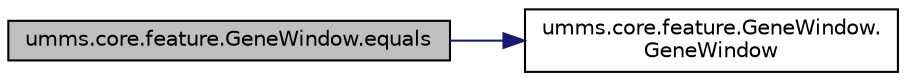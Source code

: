digraph "umms.core.feature.GeneWindow.equals"
{
  edge [fontname="Helvetica",fontsize="10",labelfontname="Helvetica",labelfontsize="10"];
  node [fontname="Helvetica",fontsize="10",shape=record];
  rankdir="LR";
  Node1 [label="umms.core.feature.GeneWindow.equals",height=0.2,width=0.4,color="black", fillcolor="grey75", style="filled" fontcolor="black"];
  Node1 -> Node2 [color="midnightblue",fontsize="10",style="solid",fontname="Helvetica"];
  Node2 [label="umms.core.feature.GeneWindow.\lGeneWindow",height=0.2,width=0.4,color="black", fillcolor="white", style="filled",URL="$classumms_1_1core_1_1feature_1_1_gene_window.html#af3c1e96401bd9c2e0befc2ae05cd6fba"];
}
